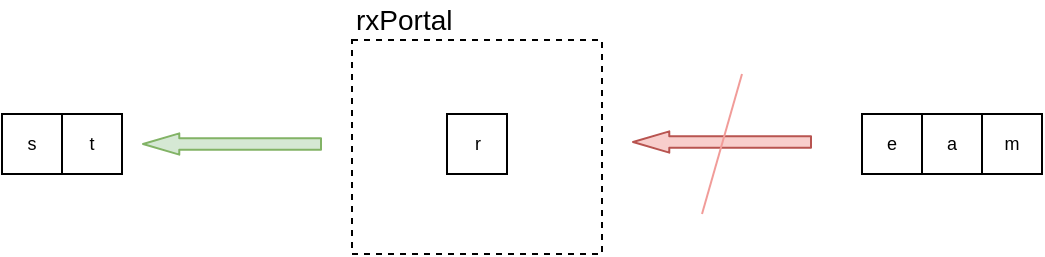 <mxfile version="13.7.9" type="device"><diagram id="m6W-XrrfuekSdxR8uqsP" name="Page-1"><mxGraphModel dx="929" dy="657" grid="1" gridSize="10" guides="1" tooltips="1" connect="1" arrows="1" fold="1" page="1" pageScale="1" pageWidth="600" pageHeight="200" math="0" shadow="0"><root><mxCell id="0"/><mxCell id="1" style="" parent="0"/><mxCell id="h371d1a_K-9DescKeD2J-7" value="" style="rounded=0;whiteSpace=wrap;html=1;dashed=1;fillColor=none;" parent="1" vertex="1"><mxGeometry x="215" y="57" width="125" height="107" as="geometry"/></mxCell><mxCell id="h371d1a_K-9DescKeD2J-8" value="&lt;font style=&quot;font-size: 14px&quot;&gt;rxPortal&lt;/font&gt;" style="text;html=1;strokeColor=none;fillColor=none;align=left;verticalAlign=middle;whiteSpace=wrap;rounded=0;dashed=1;" parent="1" vertex="1"><mxGeometry x="215" y="37" width="155" height="20" as="geometry"/></mxCell><mxCell id="h371d1a_K-9DescKeD2J-18" value="s" style="rounded=0;whiteSpace=wrap;html=1;fontSize=9;" parent="1" vertex="1"><mxGeometry x="40" y="94" width="30" height="30" as="geometry"/></mxCell><mxCell id="h371d1a_K-9DescKeD2J-19" value="t" style="rounded=0;whiteSpace=wrap;html=1;fontSize=9;" parent="1" vertex="1"><mxGeometry x="70" y="94" width="30" height="30" as="geometry"/></mxCell><mxCell id="h371d1a_K-9DescKeD2J-20" value="r" style="rounded=0;whiteSpace=wrap;html=1;fontSize=9;" parent="1" vertex="1"><mxGeometry x="262.5" y="94" width="30" height="30" as="geometry"/></mxCell><mxCell id="h371d1a_K-9DescKeD2J-21" value="e" style="rounded=0;whiteSpace=wrap;html=1;fontSize=9;" parent="1" vertex="1"><mxGeometry x="470" y="94" width="30" height="30" as="geometry"/></mxCell><mxCell id="h371d1a_K-9DescKeD2J-22" value="a" style="rounded=0;whiteSpace=wrap;html=1;fontSize=9;" parent="1" vertex="1"><mxGeometry x="500" y="94" width="30" height="30" as="geometry"/></mxCell><mxCell id="h371d1a_K-9DescKeD2J-23" value="m" style="rounded=0;whiteSpace=wrap;html=1;fontSize=9;" parent="1" vertex="1"><mxGeometry x="530" y="94" width="30" height="30" as="geometry"/></mxCell><mxCell id="H-6eCplgjC_H1B0Y--HC-3" value="" style="shape=flexArrow;endArrow=classic;html=1;strokeColor=#b85450;fontSize=9;fillColor=#f8cecc;endWidth=3.946;endSize=5.714;width=5.714;" edge="1" parent="1"><mxGeometry width="50" height="50" relative="1" as="geometry"><mxPoint x="445" y="108.0" as="sourcePoint"/><mxPoint x="355" y="108.0" as="targetPoint"/></mxGeometry></mxCell><mxCell id="H-6eCplgjC_H1B0Y--HC-5" value="" style="endArrow=none;html=1;strokeColor=#F19C99;fontSize=9;" edge="1" parent="1"><mxGeometry width="50" height="50" relative="1" as="geometry"><mxPoint x="390" y="144" as="sourcePoint"/><mxPoint x="410" y="74" as="targetPoint"/></mxGeometry></mxCell><mxCell id="h371d1a_K-9DescKeD2J-1" value="Contents" style="" parent="0"/><mxCell id="h371d1a_K-9DescKeD2J-24" value="" style="shape=flexArrow;endArrow=classic;html=1;strokeColor=#82b366;fontSize=9;fillColor=#d5e8d4;endWidth=3.946;endSize=5.714;width=5.714;" parent="h371d1a_K-9DescKeD2J-1" edge="1"><mxGeometry width="50" height="50" relative="1" as="geometry"><mxPoint x="200" y="109" as="sourcePoint"/><mxPoint x="110" y="109" as="targetPoint"/></mxGeometry></mxCell></root></mxGraphModel></diagram></mxfile>